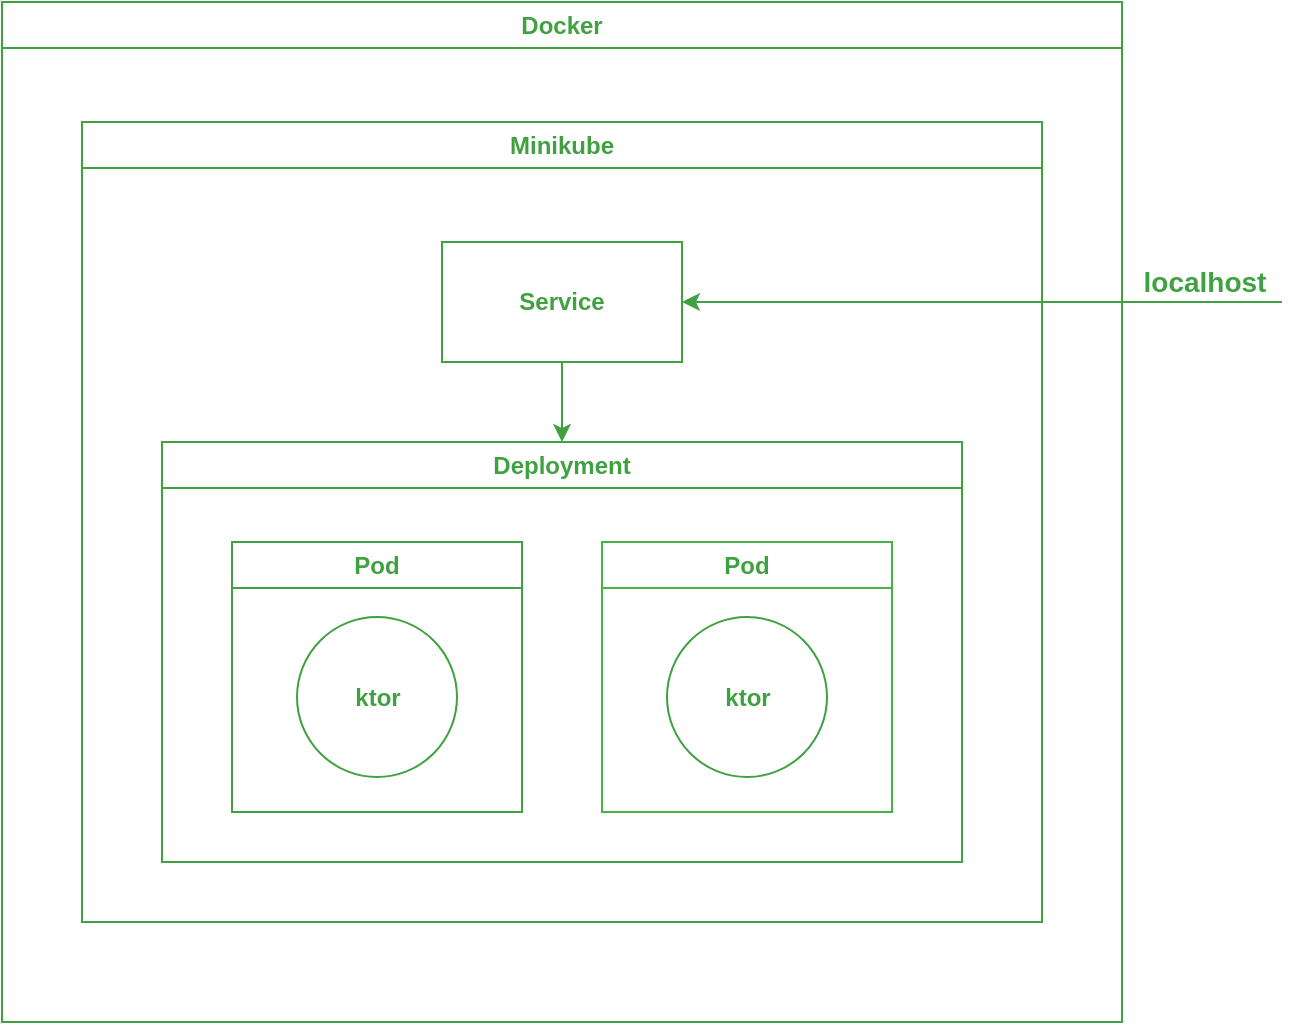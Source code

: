 <mxfile version="22.1.8" type="device">
  <diagram name="Page-1" id="F3PHxVKM1yOQ9DfEnaqc">
    <mxGraphModel dx="2074" dy="1150" grid="1" gridSize="10" guides="1" tooltips="1" connect="1" arrows="1" fold="1" page="1" pageScale="1" pageWidth="827" pageHeight="1169" background="none" math="0" shadow="0">
      <root>
        <mxCell id="0" />
        <mxCell id="1" parent="0" />
        <mxCell id="1IW16SQAIGbm7M17Fada-5" value="&lt;font&gt;Docker&lt;/font&gt;" style="swimlane;whiteSpace=wrap;html=1;fontColor=#40A140;strokeColor=#40A140;labelBackgroundColor=none;fillColor=none;" parent="1" vertex="1">
          <mxGeometry x="80" y="40" width="560" height="510" as="geometry" />
        </mxCell>
        <mxCell id="1IW16SQAIGbm7M17Fada-4" value="&lt;font&gt;Minikube&lt;/font&gt;" style="swimlane;whiteSpace=wrap;html=1;fontColor=#40A140;strokeColor=#40A140;labelBackgroundColor=none;fillColor=none;" parent="1IW16SQAIGbm7M17Fada-5" vertex="1">
          <mxGeometry x="40" y="60" width="480" height="400" as="geometry" />
        </mxCell>
        <mxCell id="1IW16SQAIGbm7M17Fada-8" value="" style="endArrow=classic;html=1;rounded=0;entryX=1;entryY=0.5;entryDx=0;entryDy=0;fontColor=#40A140;strokeColor=#40A140;labelBackgroundColor=none;" parent="1IW16SQAIGbm7M17Fada-4" target="w03_aW8ywr21E0_0-r5e-1" edge="1">
          <mxGeometry width="50" height="50" relative="1" as="geometry">
            <mxPoint x="600" y="90" as="sourcePoint" />
            <mxPoint x="-190" y="-135" as="targetPoint" />
          </mxGeometry>
        </mxCell>
        <mxCell id="1IW16SQAIGbm7M17Fada-9" value="&lt;b&gt;localhost&lt;/b&gt;" style="edgeLabel;html=1;align=center;verticalAlign=middle;resizable=0;points=[];fontColor=#40A140;fontSize=14;labelBackgroundColor=none;" parent="1IW16SQAIGbm7M17Fada-8" vertex="1" connectable="0">
          <mxGeometry x="-0.449" relative="1" as="geometry">
            <mxPoint x="43" y="-10" as="offset" />
          </mxGeometry>
        </mxCell>
        <mxCell id="fz3nPnazKkWcJA0CuhD2-5" value="&lt;font&gt;Deployment&lt;/font&gt;" style="swimlane;whiteSpace=wrap;html=1;fontColor=#40A140;strokeColor=#40A140;labelBackgroundColor=none;fillColor=none;" parent="1IW16SQAIGbm7M17Fada-4" vertex="1">
          <mxGeometry x="40" y="160" width="400" height="210" as="geometry" />
        </mxCell>
        <mxCell id="fz3nPnazKkWcJA0CuhD2-3" value="&lt;font&gt;Pod&lt;/font&gt;" style="swimlane;whiteSpace=wrap;html=1;fontColor=#40A140;strokeColor=#40A140;labelBackgroundColor=none;fillColor=none;" parent="fz3nPnazKkWcJA0CuhD2-5" vertex="1">
          <mxGeometry x="35" y="50" width="145" height="135" as="geometry" />
        </mxCell>
        <mxCell id="fz3nPnazKkWcJA0CuhD2-4" value="&lt;font&gt;&lt;b&gt;ktor&lt;/b&gt;&lt;/font&gt;" style="ellipse;whiteSpace=wrap;html=1;aspect=fixed;fontColor=#40A140;strokeColor=#40A140;labelBackgroundColor=none;fillColor=none;" parent="fz3nPnazKkWcJA0CuhD2-3" vertex="1">
          <mxGeometry x="32.5" y="37.5" width="80" height="80" as="geometry" />
        </mxCell>
        <mxCell id="1IW16SQAIGbm7M17Fada-6" value="&lt;font&gt;Pod&lt;/font&gt;" style="swimlane;whiteSpace=wrap;html=1;fontColor=#40A140;strokeColor=#47B347;labelBackgroundColor=none;fillColor=none;" parent="fz3nPnazKkWcJA0CuhD2-5" vertex="1">
          <mxGeometry x="220" y="50" width="145" height="135" as="geometry" />
        </mxCell>
        <mxCell id="1IW16SQAIGbm7M17Fada-7" value="&lt;font&gt;&lt;b&gt;ktor&lt;/b&gt;&lt;/font&gt;" style="ellipse;whiteSpace=wrap;html=1;aspect=fixed;fontColor=#40A140;strokeColor=#40A140;labelBackgroundColor=none;fillColor=none;" parent="1IW16SQAIGbm7M17Fada-6" vertex="1">
          <mxGeometry x="32.5" y="37.5" width="80" height="80" as="geometry" />
        </mxCell>
        <mxCell id="w03_aW8ywr21E0_0-r5e-2" style="edgeStyle=orthogonalEdgeStyle;rounded=0;orthogonalLoop=1;jettySize=auto;html=1;entryX=0.5;entryY=0;entryDx=0;entryDy=0;strokeColor=#40A140;" parent="1IW16SQAIGbm7M17Fada-4" source="w03_aW8ywr21E0_0-r5e-1" target="fz3nPnazKkWcJA0CuhD2-5" edge="1">
          <mxGeometry relative="1" as="geometry" />
        </mxCell>
        <mxCell id="w03_aW8ywr21E0_0-r5e-1" value="&lt;font color=&quot;#40a140&quot;&gt;&lt;b&gt;Service&lt;/b&gt;&lt;/font&gt;" style="rounded=0;whiteSpace=wrap;html=1;strokeColor=#40A140;fillColor=none;" parent="1IW16SQAIGbm7M17Fada-4" vertex="1">
          <mxGeometry x="180" y="60" width="120" height="60" as="geometry" />
        </mxCell>
      </root>
    </mxGraphModel>
  </diagram>
</mxfile>
